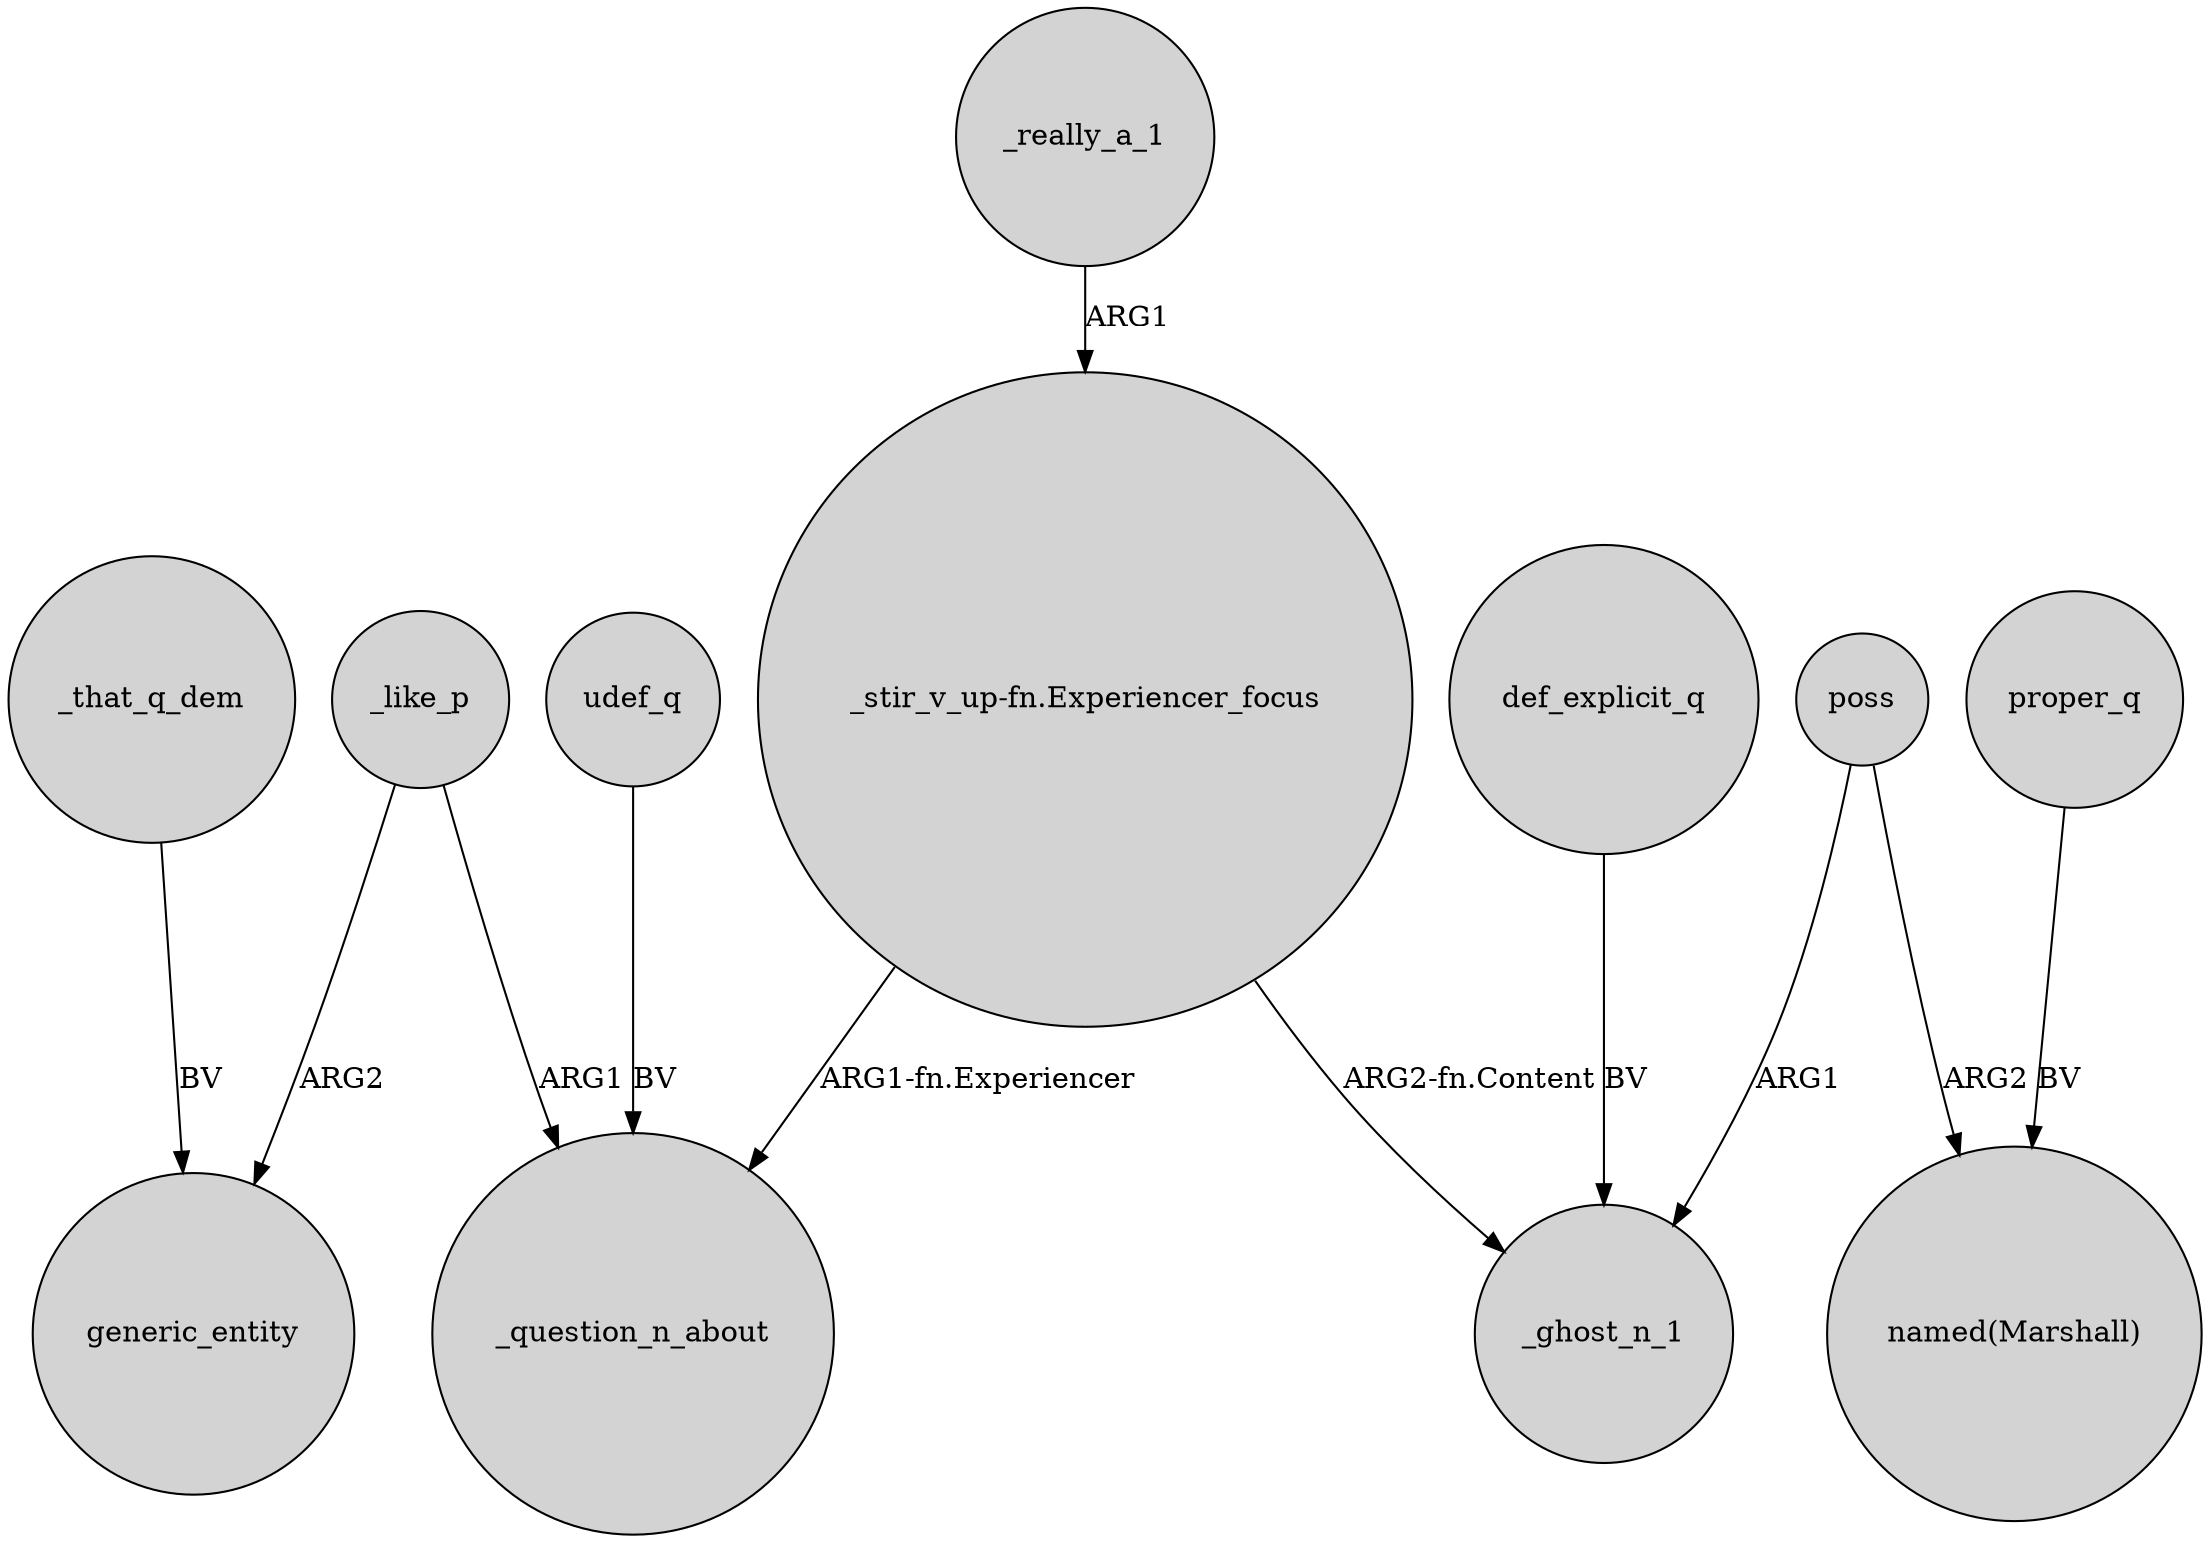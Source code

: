 digraph {
	node [shape=circle style=filled]
	"_stir_v_up-fn.Experiencer_focus" -> _question_n_about [label="ARG1-fn.Experiencer"]
	def_explicit_q -> _ghost_n_1 [label=BV]
	_like_p -> _question_n_about [label=ARG1]
	_that_q_dem -> generic_entity [label=BV]
	"_stir_v_up-fn.Experiencer_focus" -> _ghost_n_1 [label="ARG2-fn.Content"]
	_really_a_1 -> "_stir_v_up-fn.Experiencer_focus" [label=ARG1]
	_like_p -> generic_entity [label=ARG2]
	poss -> "named(Marshall)" [label=ARG2]
	udef_q -> _question_n_about [label=BV]
	poss -> _ghost_n_1 [label=ARG1]
	proper_q -> "named(Marshall)" [label=BV]
}
